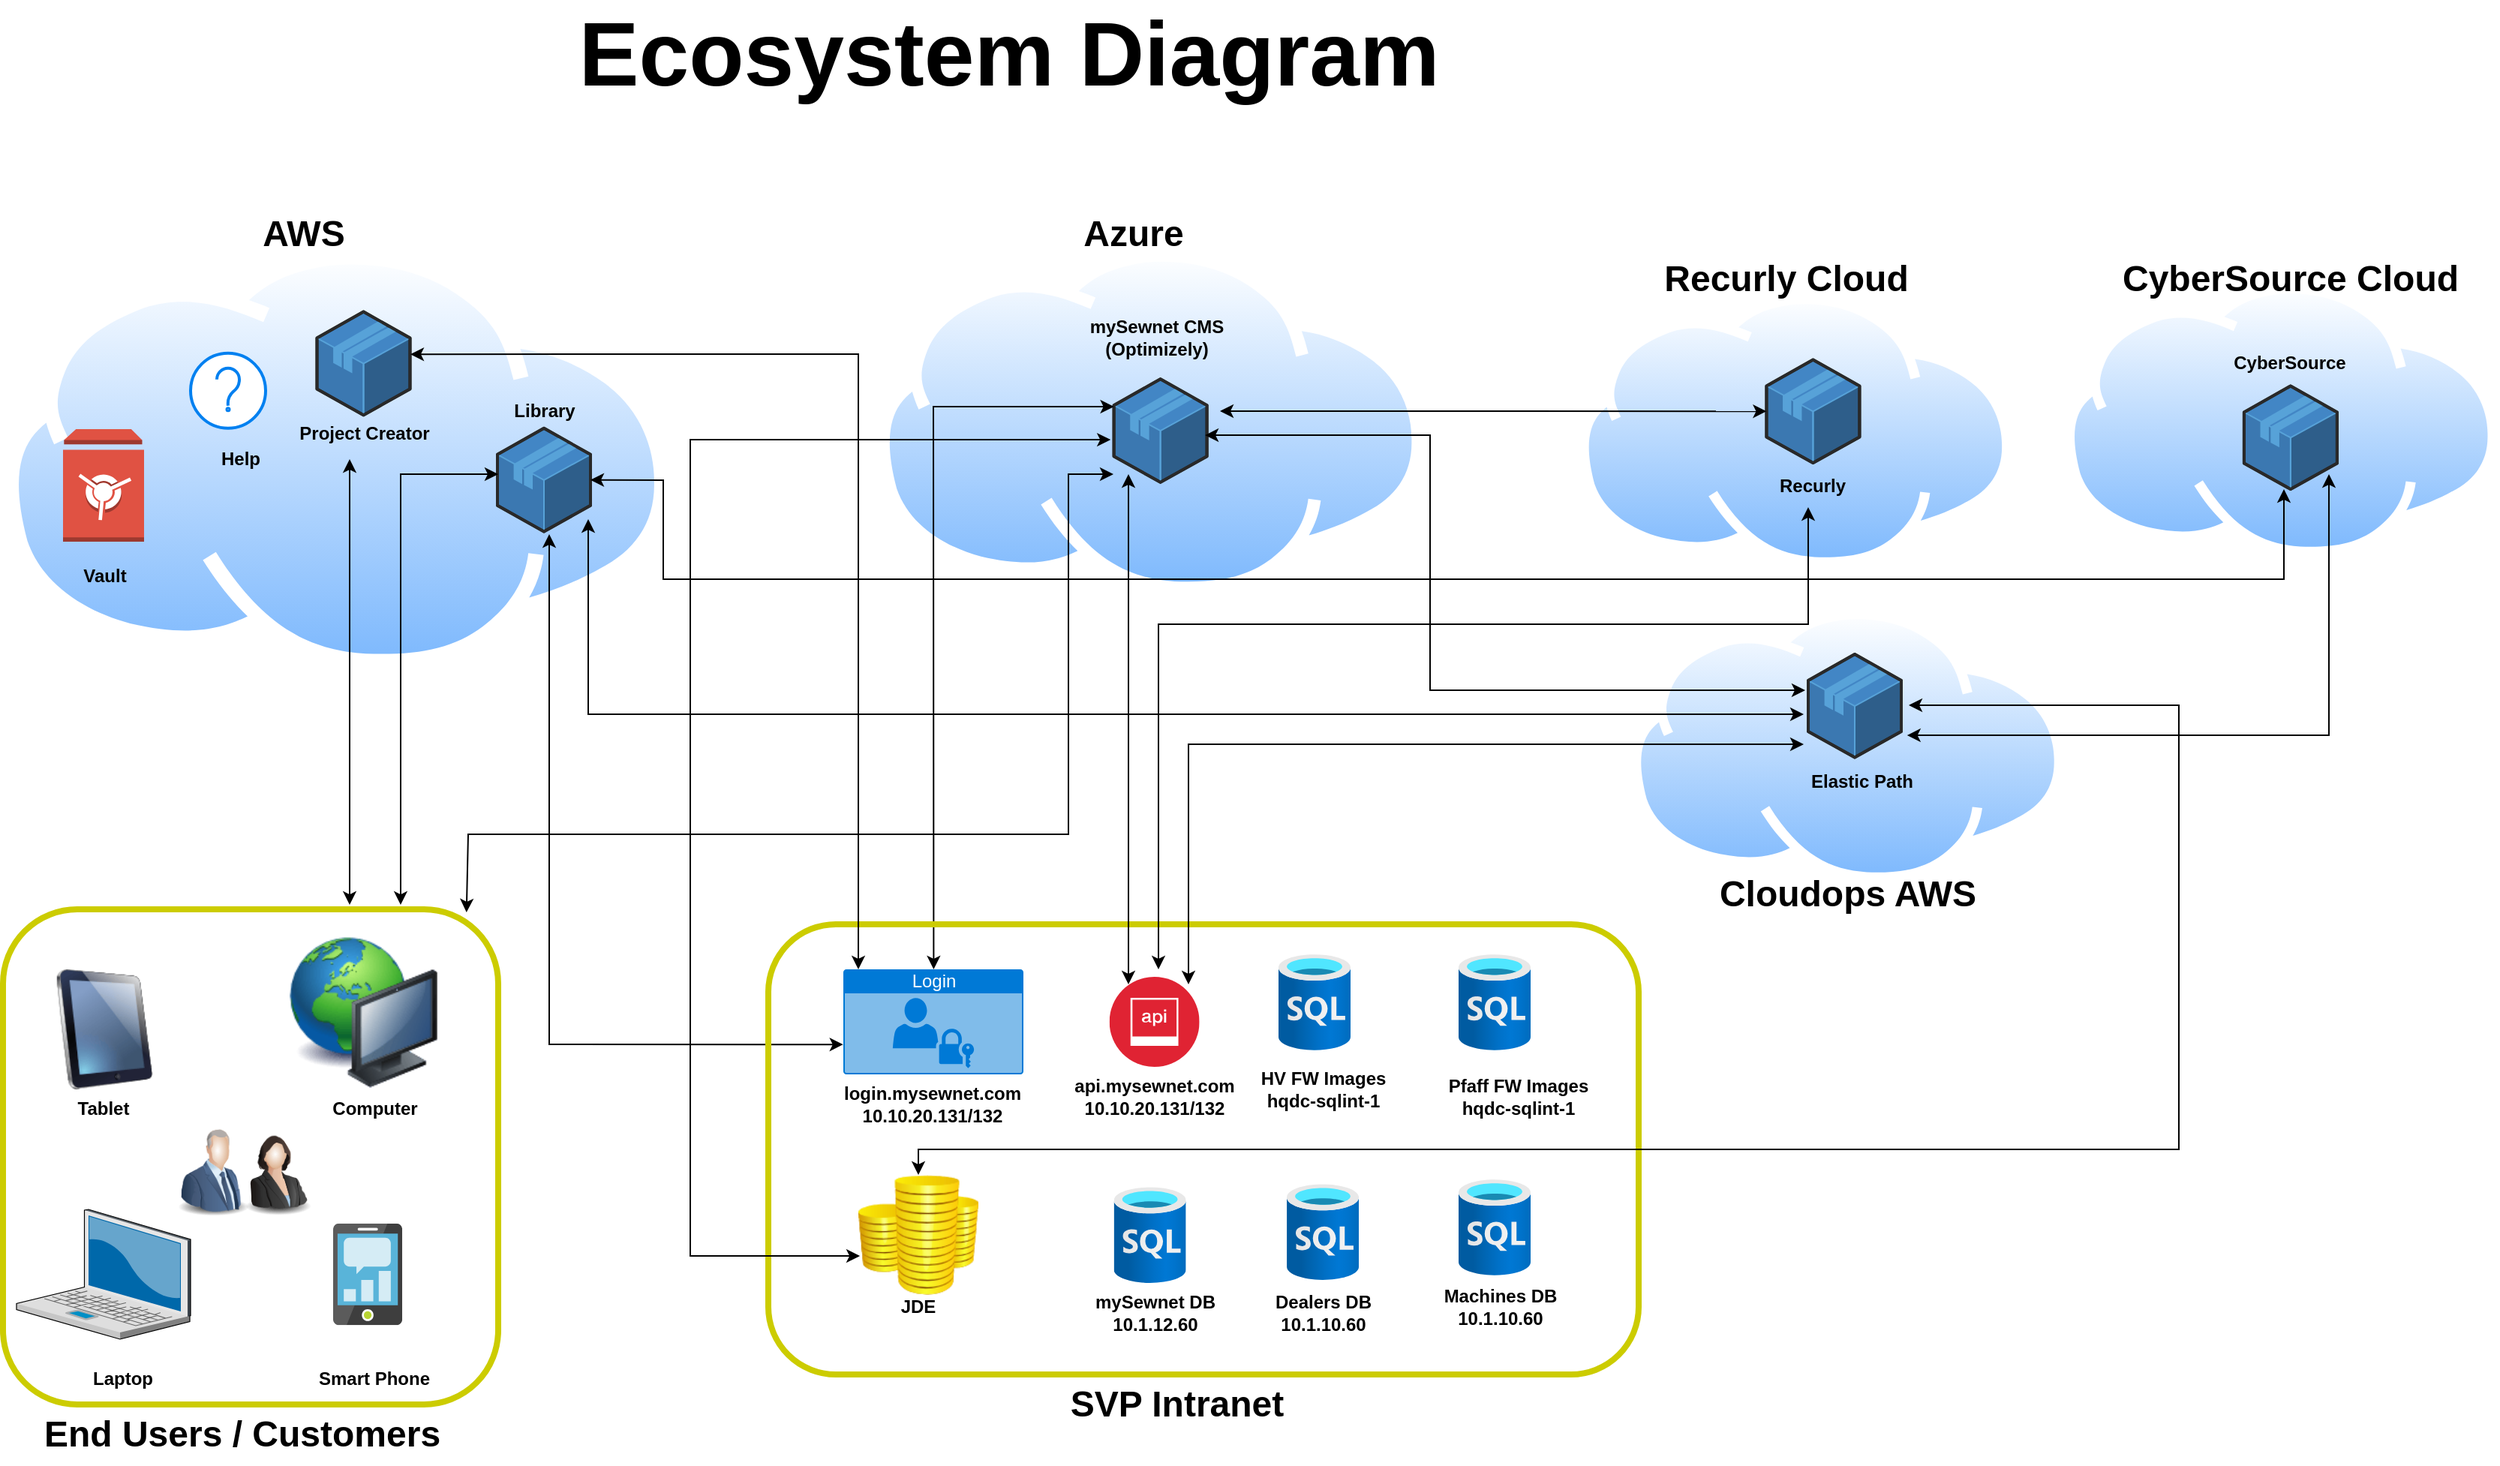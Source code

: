 <mxfile version="15.8.7" type="device"><diagram id="m7CidP64spMiBIE801ht" name="Page-1"><mxGraphModel dx="1422" dy="3065" grid="1" gridSize="10" guides="1" tooltips="1" connect="1" arrows="1" fold="1" page="1" pageScale="1" pageWidth="850" pageHeight="1100" math="0" shadow="0"><root><mxCell id="0"/><mxCell id="1" parent="0"/><mxCell id="Dp0J3ebjedkpHY6KZn_c-1" value="" style="aspect=fixed;perimeter=ellipsePerimeter;html=1;align=center;shadow=0;dashed=0;spacingTop=3;image;image=img/lib/active_directory/internet_cloud.svg;" vertex="1" parent="1"><mxGeometry x="10" y="-1990" width="444.45" height="280" as="geometry"/></mxCell><mxCell id="Dp0J3ebjedkpHY6KZn_c-3" value="" style="aspect=fixed;perimeter=ellipsePerimeter;html=1;align=center;shadow=0;dashed=0;spacingTop=3;image;image=img/lib/active_directory/internet_cloud.svg;" vertex="1" parent="1"><mxGeometry x="592.25" y="-1990" width="365.08" height="230" as="geometry"/></mxCell><mxCell id="Dp0J3ebjedkpHY6KZn_c-4" value="" style="verticalLabelPosition=bottom;html=1;verticalAlign=top;strokeWidth=1;align=center;outlineConnect=0;dashed=0;outlineConnect=0;shape=mxgraph.aws3d.application;fillColor=#4286c5;strokeColor=#57A2D8;aspect=fixed;" vertex="1" parent="1"><mxGeometry x="339.5" y="-1870.6" width="62" height="68.8" as="geometry"/></mxCell><mxCell id="Dp0J3ebjedkpHY6KZn_c-5" value="" style="verticalLabelPosition=bottom;html=1;verticalAlign=top;strokeWidth=1;align=center;outlineConnect=0;dashed=0;outlineConnect=0;shape=mxgraph.aws3d.application;fillColor=#4286c5;strokeColor=#57A2D8;aspect=fixed;" vertex="1" parent="1"><mxGeometry x="219.25" y="-1948.2" width="62" height="68.8" as="geometry"/></mxCell><mxCell id="Dp0J3ebjedkpHY6KZn_c-6" value="" style="verticalLabelPosition=bottom;html=1;verticalAlign=top;strokeWidth=1;align=center;outlineConnect=0;dashed=0;outlineConnect=0;shape=mxgraph.aws3d.application;fillColor=#4286c5;strokeColor=#57A2D8;aspect=fixed;" vertex="1" parent="1"><mxGeometry x="750.31" y="-1903.4" width="62" height="68.8" as="geometry"/></mxCell><mxCell id="Dp0J3ebjedkpHY6KZn_c-7" value="" style="outlineConnect=0;dashed=0;verticalLabelPosition=bottom;verticalAlign=top;align=center;html=1;shape=mxgraph.aws3.vault;fillColor=#E05243;gradientColor=none;" vertex="1" parent="1"><mxGeometry x="50" y="-1870" width="54" height="75" as="geometry"/></mxCell><mxCell id="Dp0J3ebjedkpHY6KZn_c-8" value="" style="html=1;verticalLabelPosition=bottom;align=center;labelBackgroundColor=#ffffff;verticalAlign=top;strokeWidth=2;strokeColor=#0080F0;shadow=0;dashed=0;shape=mxgraph.ios7.icons.help;" vertex="1" parent="1"><mxGeometry x="135" y="-1920.6" width="50" height="50" as="geometry"/></mxCell><mxCell id="Dp0J3ebjedkpHY6KZn_c-9" value="mySewnet CMS (Optimizely)" style="text;html=1;strokeColor=none;fillColor=none;align=center;verticalAlign=middle;whiteSpace=wrap;rounded=0;fontStyle=1" vertex="1" parent="1"><mxGeometry x="729.57" y="-1946.3" width="98.46" height="30" as="geometry"/></mxCell><mxCell id="Dp0J3ebjedkpHY6KZn_c-10" value="Help" style="text;html=1;strokeColor=none;fillColor=none;align=center;verticalAlign=middle;whiteSpace=wrap;rounded=0;fontStyle=1" vertex="1" parent="1"><mxGeometry x="142.25" y="-1862.5" width="53" height="25" as="geometry"/></mxCell><mxCell id="Dp0J3ebjedkpHY6KZn_c-11" value="Library" style="text;html=1;strokeColor=none;fillColor=none;align=center;verticalAlign=middle;whiteSpace=wrap;rounded=0;fontStyle=1" vertex="1" parent="1"><mxGeometry x="342.75" y="-1894.4" width="55.5" height="25" as="geometry"/></mxCell><mxCell id="Dp0J3ebjedkpHY6KZn_c-12" value="Vault" style="text;html=1;strokeColor=none;fillColor=none;align=center;verticalAlign=middle;whiteSpace=wrap;rounded=0;fontStyle=1" vertex="1" parent="1"><mxGeometry x="50" y="-1785" width="55.5" height="25" as="geometry"/></mxCell><mxCell id="Dp0J3ebjedkpHY6KZn_c-13" value="Project Creator" style="text;html=1;strokeColor=none;fillColor=none;align=center;verticalAlign=middle;whiteSpace=wrap;rounded=0;fontStyle=1" vertex="1" parent="1"><mxGeometry x="202.5" y="-1879.4" width="95.5" height="25" as="geometry"/></mxCell><mxCell id="Dp0J3ebjedkpHY6KZn_c-14" value="" style="verticalLabelPosition=bottom;sketch=0;aspect=fixed;html=1;verticalAlign=top;strokeColor=none;align=center;outlineConnect=0;shape=mxgraph.citrix.laptop_2;" vertex="1" parent="1"><mxGeometry x="19" y="-1350" width="116" height="86.5" as="geometry"/></mxCell><mxCell id="Dp0J3ebjedkpHY6KZn_c-16" value="" style="image;html=1;image=img/lib/clip_art/computers/iPad_128x128.png" vertex="1" parent="1"><mxGeometry x="37.75" y="-1510" width="80" height="80" as="geometry"/></mxCell><mxCell id="Dp0J3ebjedkpHY6KZn_c-19" value="" style="aspect=fixed;html=1;points=[];align=center;image;fontSize=12;image=img/lib/azure2/databases/SQL_Database.svg;" vertex="1" parent="1"><mxGeometry x="750.31" y="-1364.87" width="48" height="64" as="geometry"/></mxCell><mxCell id="Dp0J3ebjedkpHY6KZn_c-20" value="" style="aspect=fixed;html=1;points=[];align=center;image;fontSize=12;image=img/lib/azure2/databases/SQL_Database.svg;" vertex="1" parent="1"><mxGeometry x="980" y="-1370" width="48" height="64" as="geometry"/></mxCell><mxCell id="Dp0J3ebjedkpHY6KZn_c-21" value="" style="aspect=fixed;html=1;points=[];align=center;image;fontSize=12;image=img/lib/azure2/databases/SQL_Database.svg;" vertex="1" parent="1"><mxGeometry x="865.52" y="-1366.87" width="48" height="64" as="geometry"/></mxCell><mxCell id="Dp0J3ebjedkpHY6KZn_c-22" value="" style="aspect=fixed;html=1;points=[];align=center;image;fontSize=12;image=img/lib/azure2/databases/SQL_Database.svg;" vertex="1" parent="1"><mxGeometry x="980" y="-1520" width="48" height="64" as="geometry"/></mxCell><mxCell id="Dp0J3ebjedkpHY6KZn_c-23" value="" style="aspect=fixed;html=1;points=[];align=center;image;fontSize=12;image=img/lib/azure2/databases/SQL_Database.svg;" vertex="1" parent="1"><mxGeometry x="860" y="-1520" width="48" height="64" as="geometry"/></mxCell><mxCell id="Dp0J3ebjedkpHY6KZn_c-26" value="" style="image;html=1;image=img/lib/clip_art/computers/Network_128x128.png" vertex="1" parent="1"><mxGeometry x="195.25" y="-1531.25" width="110" height="100" as="geometry"/></mxCell><mxCell id="Dp0J3ebjedkpHY6KZn_c-27" value="" style="sketch=0;aspect=fixed;html=1;points=[];align=center;image;fontSize=12;image=img/lib/mscae/Mobile_Engagement.svg;" vertex="1" parent="1"><mxGeometry x="230" y="-1340.62" width="46.07" height="67.75" as="geometry"/></mxCell><mxCell id="Dp0J3ebjedkpHY6KZn_c-28" value="Tablet" style="text;html=1;strokeColor=none;fillColor=none;align=center;verticalAlign=middle;whiteSpace=wrap;rounded=0;fontStyle=1" vertex="1" parent="1"><mxGeometry x="48.5" y="-1430" width="55.5" height="25" as="geometry"/></mxCell><mxCell id="Dp0J3ebjedkpHY6KZn_c-29" value="Computer" style="text;html=1;strokeColor=none;fillColor=none;align=center;verticalAlign=middle;whiteSpace=wrap;rounded=0;fontStyle=1" vertex="1" parent="1"><mxGeometry x="230" y="-1430" width="55.5" height="25" as="geometry"/></mxCell><mxCell id="Dp0J3ebjedkpHY6KZn_c-30" value="Laptop" style="text;html=1;strokeColor=none;fillColor=none;align=center;verticalAlign=middle;whiteSpace=wrap;rounded=0;fontStyle=1" vertex="1" parent="1"><mxGeometry x="62.25" y="-1250" width="55.5" height="25" as="geometry"/></mxCell><mxCell id="Dp0J3ebjedkpHY6KZn_c-31" value="Smart Phone" style="text;html=1;strokeColor=none;fillColor=none;align=center;verticalAlign=middle;whiteSpace=wrap;rounded=0;fontStyle=1" vertex="1" parent="1"><mxGeometry x="215.4" y="-1250" width="84.71" height="25" as="geometry"/></mxCell><mxCell id="Dp0J3ebjedkpHY6KZn_c-33" value="HV FW Images&lt;br&gt;hqdc-sqlint-1" style="text;html=1;strokeColor=none;fillColor=none;align=center;verticalAlign=middle;whiteSpace=wrap;rounded=0;fontStyle=1" vertex="1" parent="1"><mxGeometry x="841.77" y="-1449.25" width="95.5" height="39.25" as="geometry"/></mxCell><mxCell id="Dp0J3ebjedkpHY6KZn_c-35" value="Dealers DB&lt;br&gt;10.1.10.60" style="text;html=1;strokeColor=none;fillColor=none;align=center;verticalAlign=middle;whiteSpace=wrap;rounded=0;fontStyle=1" vertex="1" parent="1"><mxGeometry x="841.77" y="-1299.5" width="95.5" height="36" as="geometry"/></mxCell><mxCell id="Dp0J3ebjedkpHY6KZn_c-37" value="Pfaff FW Images&lt;br&gt;hqdc-sqlint-1" style="text;html=1;strokeColor=none;fillColor=none;align=center;verticalAlign=middle;whiteSpace=wrap;rounded=0;fontStyle=1" vertex="1" parent="1"><mxGeometry x="960" y="-1445" width="120" height="39.25" as="geometry"/></mxCell><mxCell id="Dp0J3ebjedkpHY6KZn_c-38" value="Machines DB&lt;br&gt;10.1.10.60" style="text;html=1;strokeColor=none;fillColor=none;align=center;verticalAlign=middle;whiteSpace=wrap;rounded=0;fontStyle=1" vertex="1" parent="1"><mxGeometry x="960" y="-1302.87" width="95.5" height="36" as="geometry"/></mxCell><mxCell id="Dp0J3ebjedkpHY6KZn_c-39" value="mySewnet DB&lt;br&gt;10.1.12.60" style="text;html=1;strokeColor=none;fillColor=none;align=center;verticalAlign=middle;whiteSpace=wrap;rounded=0;fontStyle=1" vertex="1" parent="1"><mxGeometry x="729.57" y="-1299.5" width="95.5" height="36" as="geometry"/></mxCell><mxCell id="Dp0J3ebjedkpHY6KZn_c-40" value="" style="aspect=fixed;perimeter=ellipsePerimeter;html=1;align=center;shadow=0;dashed=0;spacingTop=3;image;image=img/lib/active_directory/internet_cloud.svg;" vertex="1" parent="1"><mxGeometry x="1060" y="-1960" width="288.89" height="182" as="geometry"/></mxCell><mxCell id="Dp0J3ebjedkpHY6KZn_c-41" value="Recurly" style="text;html=1;strokeColor=none;fillColor=none;align=center;verticalAlign=middle;whiteSpace=wrap;rounded=0;fontStyle=1;rotation=0;" vertex="1" parent="1"><mxGeometry x="1166.99" y="-1847.5" width="98.46" height="30" as="geometry"/></mxCell><mxCell id="Dp0J3ebjedkpHY6KZn_c-42" value="" style="aspect=fixed;perimeter=ellipsePerimeter;html=1;align=center;shadow=0;dashed=0;spacingTop=3;image;image=img/lib/active_directory/internet_cloud.svg;" vertex="1" parent="1"><mxGeometry x="1094.79" y="-1750" width="288.89" height="182" as="geometry"/></mxCell><mxCell id="Dp0J3ebjedkpHY6KZn_c-43" value="" style="verticalLabelPosition=bottom;html=1;verticalAlign=top;strokeWidth=1;align=center;outlineConnect=0;dashed=0;outlineConnect=0;shape=mxgraph.aws3d.application;fillColor=#4286c5;strokeColor=#57A2D8;aspect=fixed;" vertex="1" parent="1"><mxGeometry x="1213" y="-1720" width="62" height="68.8" as="geometry"/></mxCell><mxCell id="Dp0J3ebjedkpHY6KZn_c-44" value="Elastic Path" style="text;html=1;strokeColor=none;fillColor=none;align=center;verticalAlign=middle;whiteSpace=wrap;rounded=0;fontStyle=1" vertex="1" parent="1"><mxGeometry x="1200" y="-1650" width="98.46" height="30" as="geometry"/></mxCell><mxCell id="Dp0J3ebjedkpHY6KZn_c-45" value="Login" style="html=1;strokeColor=none;fillColor=#0079D6;labelPosition=center;verticalLabelPosition=middle;verticalAlign=top;align=center;fontSize=12;outlineConnect=0;spacingTop=-6;fontColor=#FFFFFF;sketch=0;shape=mxgraph.sitemap.login;" vertex="1" parent="1"><mxGeometry x="570" y="-1510" width="120" height="70" as="geometry"/></mxCell><mxCell id="Dp0J3ebjedkpHY6KZn_c-46" value="login.mysewnet.com&lt;br&gt;10.10.20.131/132" style="text;html=1;strokeColor=none;fillColor=none;align=center;verticalAlign=middle;whiteSpace=wrap;rounded=0;fontStyle=1" vertex="1" parent="1"><mxGeometry x="565.39" y="-1435" width="129.23" height="30" as="geometry"/></mxCell><mxCell id="Dp0J3ebjedkpHY6KZn_c-47" value="" style="aspect=fixed;perimeter=ellipsePerimeter;html=1;align=center;shadow=0;dashed=0;fontColor=#4277BB;labelBackgroundColor=#ffffff;fontSize=12;spacingTop=3;image;image=img/lib/ibm/security/api_security.svg;" vertex="1" parent="1"><mxGeometry x="747.32" y="-1505" width="60" height="60" as="geometry"/></mxCell><mxCell id="Dp0J3ebjedkpHY6KZn_c-49" value="api.mysewnet.com&lt;br&gt;10.10.20.131/132" style="text;html=1;strokeColor=none;fillColor=none;align=center;verticalAlign=middle;whiteSpace=wrap;rounded=0;fontStyle=1" vertex="1" parent="1"><mxGeometry x="712.71" y="-1440" width="129.23" height="30" as="geometry"/></mxCell><mxCell id="Dp0J3ebjedkpHY6KZn_c-50" value="" style="verticalLabelPosition=bottom;html=1;verticalAlign=top;strokeWidth=1;align=center;outlineConnect=0;dashed=0;outlineConnect=0;shape=mxgraph.aws3d.application;fillColor=#4286c5;strokeColor=#57A2D8;aspect=fixed;" vertex="1" parent="1"><mxGeometry x="1185.22" y="-1916.3" width="62" height="68.8" as="geometry"/></mxCell><mxCell id="Dp0J3ebjedkpHY6KZn_c-51" value="" style="endArrow=classic;startArrow=classic;html=1;rounded=0;" edge="1" parent="1" target="Dp0J3ebjedkpHY6KZn_c-50"><mxGeometry width="50" height="50" relative="1" as="geometry"><mxPoint x="821" y="-1882" as="sourcePoint"/><mxPoint x="1176.22" y="-1881.908" as="targetPoint"/></mxGeometry></mxCell><mxCell id="Dp0J3ebjedkpHY6KZn_c-52" value="" style="endArrow=classic;startArrow=classic;html=1;rounded=0;exitX=0.19;exitY=0.1;exitDx=0;exitDy=0;exitPerimeter=0;" edge="1" parent="1" source="Dp0J3ebjedkpHY6KZn_c-69"><mxGeometry width="50" height="50" relative="1" as="geometry"><mxPoint x="630" y="-1526" as="sourcePoint"/><mxPoint x="750.31" y="-1885.0" as="targetPoint"/><Array as="points"><mxPoint x="630" y="-1885"/></Array></mxGeometry></mxCell><mxCell id="Dp0J3ebjedkpHY6KZn_c-54" value="" style="whiteSpace=wrap;html=1;aspect=fixed;fillColor=none;rounded=1;strokeWidth=4;strokeColor=#CCCC00;" vertex="1" parent="1"><mxGeometry x="10" y="-1550" width="330" height="330" as="geometry"/></mxCell><mxCell id="Dp0J3ebjedkpHY6KZn_c-56" value="" style="endArrow=classic;startArrow=classic;html=1;rounded=0;entryX=0.803;entryY=-0.009;entryDx=0;entryDy=0;entryPerimeter=0;" edge="1" parent="1" target="Dp0J3ebjedkpHY6KZn_c-54"><mxGeometry width="50" height="50" relative="1" as="geometry"><mxPoint x="340" y="-1840" as="sourcePoint"/><mxPoint x="270" y="-1560" as="targetPoint"/><Array as="points"><mxPoint x="275" y="-1840"/><mxPoint x="275" y="-1680"/></Array></mxGeometry></mxCell><mxCell id="Dp0J3ebjedkpHY6KZn_c-57" value="" style="endArrow=classic;startArrow=classic;html=1;rounded=0;" edge="1" parent="1"><mxGeometry width="50" height="50" relative="1" as="geometry"><mxPoint x="400" y="-1810" as="sourcePoint"/><mxPoint x="1210" y="-1680" as="targetPoint"/><Array as="points"><mxPoint x="400" y="-1680"/></Array></mxGeometry></mxCell><mxCell id="Dp0J3ebjedkpHY6KZn_c-58" value="" style="endArrow=classic;startArrow=classic;html=1;rounded=0;exitX=0.086;exitY=0.267;exitDx=0;exitDy=0;exitPerimeter=0;" edge="1" parent="1" source="Dp0J3ebjedkpHY6KZn_c-69"><mxGeometry width="50" height="50" relative="1" as="geometry"><mxPoint x="374" y="-1480" as="sourcePoint"/><mxPoint x="374" y="-1800" as="targetPoint"/><Array as="points"><mxPoint x="374" y="-1460"/></Array></mxGeometry></mxCell><mxCell id="Dp0J3ebjedkpHY6KZn_c-60" value="" style="endArrow=classic;startArrow=classic;html=1;rounded=0;exitX=0.936;exitY=0.006;exitDx=0;exitDy=0;exitPerimeter=0;" edge="1" parent="1" source="Dp0J3ebjedkpHY6KZn_c-54"><mxGeometry width="50" height="50" relative="1" as="geometry"><mxPoint x="720" y="-1795" as="sourcePoint"/><mxPoint x="750" y="-1840" as="targetPoint"/><Array as="points"><mxPoint x="320" y="-1600"/><mxPoint x="480" y="-1600"/><mxPoint x="720" y="-1600"/><mxPoint x="720" y="-1840"/></Array></mxGeometry></mxCell><mxCell id="Dp0J3ebjedkpHY6KZn_c-62" value="AWS" style="text;strokeColor=none;fillColor=none;html=1;fontSize=24;fontStyle=1;verticalAlign=middle;align=center;" vertex="1" parent="1"><mxGeometry x="160" y="-2020" width="100" height="40" as="geometry"/></mxCell><mxCell id="Dp0J3ebjedkpHY6KZn_c-63" value="Cloudops AWS" style="text;strokeColor=none;fillColor=none;html=1;fontSize=24;fontStyle=1;verticalAlign=middle;align=center;" vertex="1" parent="1"><mxGeometry x="1146.51" y="-1580" width="185.45" height="40" as="geometry"/></mxCell><mxCell id="Dp0J3ebjedkpHY6KZn_c-64" value="Azure" style="text;strokeColor=none;fillColor=none;html=1;fontSize=24;fontStyle=1;verticalAlign=middle;align=center;" vertex="1" parent="1"><mxGeometry x="712.71" y="-2020" width="100" height="40" as="geometry"/></mxCell><mxCell id="Dp0J3ebjedkpHY6KZn_c-65" value="Recurly Cloud" style="text;strokeColor=none;fillColor=none;html=1;fontSize=24;fontStyle=1;verticalAlign=middle;align=center;" vertex="1" parent="1"><mxGeometry x="1110" y="-1990" width="175.45" height="40" as="geometry"/></mxCell><mxCell id="Dp0J3ebjedkpHY6KZn_c-69" value="" style="rounded=1;whiteSpace=wrap;html=1;fillColor=none;fontColor=#0000FF;strokeWidth=4;strokeColor=#CCCC00;" vertex="1" parent="1"><mxGeometry x="520" y="-1540" width="580" height="300" as="geometry"/></mxCell><mxCell id="Dp0J3ebjedkpHY6KZn_c-67" value="" style="endArrow=classic;startArrow=classic;html=1;rounded=0;" edge="1" parent="1"><mxGeometry width="50" height="50" relative="1" as="geometry"><mxPoint x="800" y="-1500" as="sourcePoint"/><mxPoint x="1210" y="-1660" as="targetPoint"/><Array as="points"><mxPoint x="800" y="-1660"/></Array></mxGeometry></mxCell><mxCell id="Dp0J3ebjedkpHY6KZn_c-68" value="" style="endArrow=classic;startArrow=classic;html=1;rounded=0;exitX=1.004;exitY=0.411;exitDx=0;exitDy=0;exitPerimeter=0;" edge="1" parent="1" source="Dp0J3ebjedkpHY6KZn_c-5"><mxGeometry width="50" height="50" relative="1" as="geometry"><mxPoint x="580" y="-1970" as="sourcePoint"/><mxPoint x="580" y="-1510" as="targetPoint"/><Array as="points"><mxPoint x="580" y="-1920"/></Array></mxGeometry></mxCell><mxCell id="Dp0J3ebjedkpHY6KZn_c-70" value="Ecosystem Diagram" style="text;strokeColor=none;fillColor=none;html=1;fontSize=60;fontStyle=1;verticalAlign=middle;align=center;" vertex="1" parent="1"><mxGeometry x="385.08" y="-2150" width="590" height="60" as="geometry"/></mxCell><mxCell id="Dp0J3ebjedkpHY6KZn_c-71" value="" style="endArrow=classic;startArrow=classic;html=1;rounded=0;fontSize=60;exitX=0.7;exitY=-0.009;exitDx=0;exitDy=0;exitPerimeter=0;" edge="1" parent="1" source="Dp0J3ebjedkpHY6KZn_c-54"><mxGeometry width="50" height="50" relative="1" as="geometry"><mxPoint x="170" y="-1560" as="sourcePoint"/><mxPoint x="241" y="-1850" as="targetPoint"/></mxGeometry></mxCell><mxCell id="Dp0J3ebjedkpHY6KZn_c-72" value="" style="aspect=fixed;perimeter=ellipsePerimeter;html=1;align=center;shadow=0;dashed=0;spacingTop=3;image;image=img/lib/active_directory/internet_cloud.svg;" vertex="1" parent="1"><mxGeometry x="1383.68" y="-1967" width="288.89" height="182" as="geometry"/></mxCell><mxCell id="Dp0J3ebjedkpHY6KZn_c-73" value="" style="verticalLabelPosition=bottom;html=1;verticalAlign=top;strokeWidth=1;align=center;outlineConnect=0;dashed=0;outlineConnect=0;shape=mxgraph.aws3d.application;fillColor=#4286c5;strokeColor=#57A2D8;aspect=fixed;" vertex="1" parent="1"><mxGeometry x="1503.45" y="-1898.8" width="62" height="68.8" as="geometry"/></mxCell><mxCell id="Dp0J3ebjedkpHY6KZn_c-74" value="CyberSource" style="text;html=1;strokeColor=none;fillColor=none;align=center;verticalAlign=middle;whiteSpace=wrap;rounded=0;fontStyle=1;rotation=0;" vertex="1" parent="1"><mxGeometry x="1485.22" y="-1928.8" width="98.46" height="30" as="geometry"/></mxCell><mxCell id="Dp0J3ebjedkpHY6KZn_c-75" value="" style="endArrow=classic;startArrow=classic;html=1;rounded=0;fontSize=60;exitX=0.588;exitY=0.22;exitDx=0;exitDy=0;exitPerimeter=0;entryX=0.912;entryY=0.855;entryDx=0;entryDy=0;entryPerimeter=0;" edge="1" parent="1" target="Dp0J3ebjedkpHY6KZn_c-73"><mxGeometry width="50" height="50" relative="1" as="geometry"><mxPoint x="1278.867" y="-1665.96" as="sourcePoint"/><mxPoint x="1560" y="-1820" as="targetPoint"/><Array as="points"><mxPoint x="1459" y="-1666"/><mxPoint x="1560" y="-1666"/></Array></mxGeometry></mxCell><mxCell id="Dp0J3ebjedkpHY6KZn_c-78" value="CyberSource Cloud" style="text;strokeColor=none;fillColor=none;html=1;fontSize=24;fontStyle=1;verticalAlign=middle;align=center;" vertex="1" parent="1"><mxGeometry x="1411.72" y="-1990" width="245.45" height="40" as="geometry"/></mxCell><mxCell id="Dp0J3ebjedkpHY6KZn_c-79" value="SVP Intranet" style="text;strokeColor=none;fillColor=none;html=1;fontSize=24;fontStyle=1;verticalAlign=middle;align=center;" vertex="1" parent="1"><mxGeometry x="699.05" y="-1240" width="185.45" height="40" as="geometry"/></mxCell><mxCell id="Dp0J3ebjedkpHY6KZn_c-80" value="" style="image;html=1;image=img/lib/clip_art/people/Suit_Man_Blue_128x128.png;fontSize=60;fillColor=none;" vertex="1" parent="1"><mxGeometry x="117.75" y="-1405" width="64.5" height="60" as="geometry"/></mxCell><mxCell id="Dp0J3ebjedkpHY6KZn_c-81" value="" style="image;html=1;image=img/lib/clip_art/people/Suit_Woman_128x128.png;fontSize=60;fillColor=none;" vertex="1" parent="1"><mxGeometry x="160.0" y="-1405.75" width="64.75" height="60" as="geometry"/></mxCell><mxCell id="Dp0J3ebjedkpHY6KZn_c-84" value="" style="image;html=1;image=img/lib/clip_art/finance/Coins_128x128.png;fontSize=60;fillColor=none;" vertex="1" parent="1"><mxGeometry x="580" y="-1373" width="80" height="80" as="geometry"/></mxCell><mxCell id="Dp0J3ebjedkpHY6KZn_c-85" value="JDE" style="text;html=1;strokeColor=none;fillColor=none;align=center;verticalAlign=middle;whiteSpace=wrap;rounded=0;fontStyle=1" vertex="1" parent="1"><mxGeometry x="592.25" y="-1297.37" width="55.5" height="25" as="geometry"/></mxCell><mxCell id="Dp0J3ebjedkpHY6KZn_c-86" value="" style="endArrow=classic;startArrow=classic;html=1;rounded=0;fontSize=60;exitX=0.5;exitY=0;exitDx=0;exitDy=0;" edge="1" parent="1" source="Dp0J3ebjedkpHY6KZn_c-84"><mxGeometry width="50" height="50" relative="1" as="geometry"><mxPoint x="570" y="-1390" as="sourcePoint"/><mxPoint x="1280" y="-1686" as="targetPoint"/><Array as="points"><mxPoint x="620" y="-1390"/><mxPoint x="1460" y="-1390"/><mxPoint x="1460" y="-1686"/></Array></mxGeometry></mxCell><mxCell id="Dp0J3ebjedkpHY6KZn_c-87" value="" style="endArrow=classic;startArrow=classic;html=1;rounded=0;fontSize=60;" edge="1" parent="1"><mxGeometry width="50" height="50" relative="1" as="geometry"><mxPoint x="760" y="-1500" as="sourcePoint"/><mxPoint x="760" y="-1840" as="targetPoint"/></mxGeometry></mxCell><mxCell id="Dp0J3ebjedkpHY6KZn_c-88" value="" style="endArrow=classic;startArrow=classic;html=1;rounded=0;fontSize=60;entryX=0.325;entryY=0.983;entryDx=0;entryDy=0;entryPerimeter=0;" edge="1" parent="1"><mxGeometry width="50" height="50" relative="1" as="geometry"><mxPoint x="780" y="-1510" as="sourcePoint"/><mxPoint x="1212.989" y="-1818.01" as="targetPoint"/><Array as="points"><mxPoint x="780" y="-1740"/><mxPoint x="1213" y="-1740"/></Array></mxGeometry></mxCell><mxCell id="Dp0J3ebjedkpHY6KZn_c-89" value="" style="endArrow=classic;startArrow=classic;html=1;rounded=0;fontSize=60;entryX=0.013;entryY=0.675;entryDx=0;entryDy=0;entryPerimeter=0;exitX=0.405;exitY=0.522;exitDx=0;exitDy=0;exitPerimeter=0;" edge="1" parent="1" target="Dp0J3ebjedkpHY6KZn_c-84"><mxGeometry width="50" height="50" relative="1" as="geometry"><mxPoint x="748.107" y="-1862.94" as="sourcePoint"/><mxPoint x="586" y="-1312" as="targetPoint"/><Array as="points"><mxPoint x="468" y="-1863"/><mxPoint x="468" y="-1319"/></Array></mxGeometry></mxCell><mxCell id="Dp0J3ebjedkpHY6KZn_c-90" value="" style="endArrow=classic;startArrow=classic;html=1;rounded=0;fontSize=60;fontColor=#0000FF;" edge="1" parent="1" source="Dp0J3ebjedkpHY6KZn_c-4" target="Dp0J3ebjedkpHY6KZn_c-73"><mxGeometry width="50" height="50" relative="1" as="geometry"><mxPoint x="440" y="-1830" as="sourcePoint"/><mxPoint x="1530" y="-1780" as="targetPoint"/><Array as="points"><mxPoint x="450" y="-1836"/><mxPoint x="450" y="-1770"/><mxPoint x="1530" y="-1770"/><mxPoint x="1530" y="-1830"/></Array></mxGeometry></mxCell><mxCell id="Dp0J3ebjedkpHY6KZn_c-93" value="End Users / Customers" style="text;strokeColor=none;fillColor=none;html=1;fontSize=24;fontStyle=1;verticalAlign=middle;align=center;" vertex="1" parent="1"><mxGeometry x="33.75" y="-1220" width="270" height="40" as="geometry"/></mxCell><mxCell id="Dp0J3ebjedkpHY6KZn_c-95" value="" style="endArrow=classic;startArrow=classic;html=1;rounded=0;fontSize=60;fontColor=#0000FF;entryX=0.963;entryY=0.631;entryDx=0;entryDy=0;entryPerimeter=0;" edge="1" parent="1"><mxGeometry width="50" height="50" relative="1" as="geometry"><mxPoint x="1211" y="-1696" as="sourcePoint"/><mxPoint x="811.016" y="-1865.987" as="targetPoint"/><Array as="points"><mxPoint x="961" y="-1696"/><mxPoint x="961" y="-1866"/></Array></mxGeometry></mxCell></root></mxGraphModel></diagram></mxfile>
